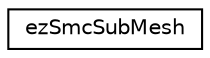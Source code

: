 digraph "Graphical Class Hierarchy"
{
 // LATEX_PDF_SIZE
  edge [fontname="Helvetica",fontsize="10",labelfontname="Helvetica",labelfontsize="10"];
  node [fontname="Helvetica",fontsize="10",shape=record];
  rankdir="LR";
  Node0 [label="ezSmcSubMesh",height=0.2,width=0.4,color="black", fillcolor="white", style="filled",URL="$d1/d4b/structez_smc_sub_mesh.htm",tooltip=" "];
}
